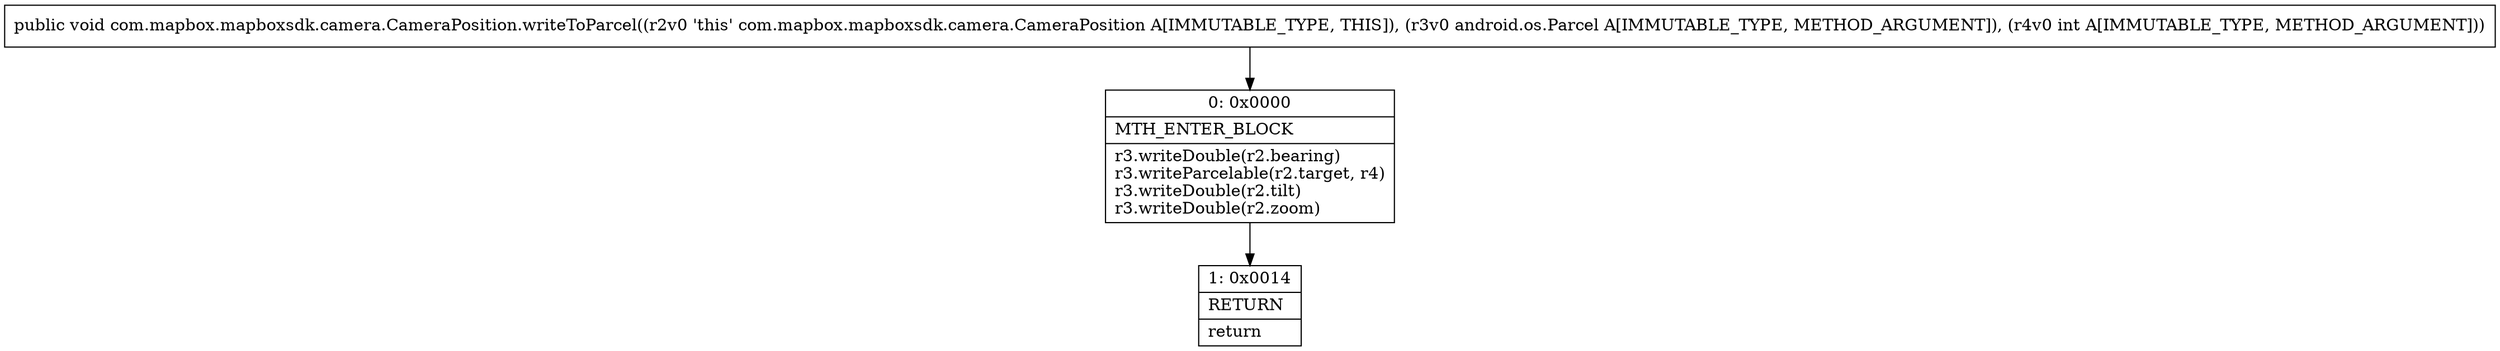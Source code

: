 digraph "CFG forcom.mapbox.mapboxsdk.camera.CameraPosition.writeToParcel(Landroid\/os\/Parcel;I)V" {
Node_0 [shape=record,label="{0\:\ 0x0000|MTH_ENTER_BLOCK\l|r3.writeDouble(r2.bearing)\lr3.writeParcelable(r2.target, r4)\lr3.writeDouble(r2.tilt)\lr3.writeDouble(r2.zoom)\l}"];
Node_1 [shape=record,label="{1\:\ 0x0014|RETURN\l|return\l}"];
MethodNode[shape=record,label="{public void com.mapbox.mapboxsdk.camera.CameraPosition.writeToParcel((r2v0 'this' com.mapbox.mapboxsdk.camera.CameraPosition A[IMMUTABLE_TYPE, THIS]), (r3v0 android.os.Parcel A[IMMUTABLE_TYPE, METHOD_ARGUMENT]), (r4v0 int A[IMMUTABLE_TYPE, METHOD_ARGUMENT])) }"];
MethodNode -> Node_0;
Node_0 -> Node_1;
}

